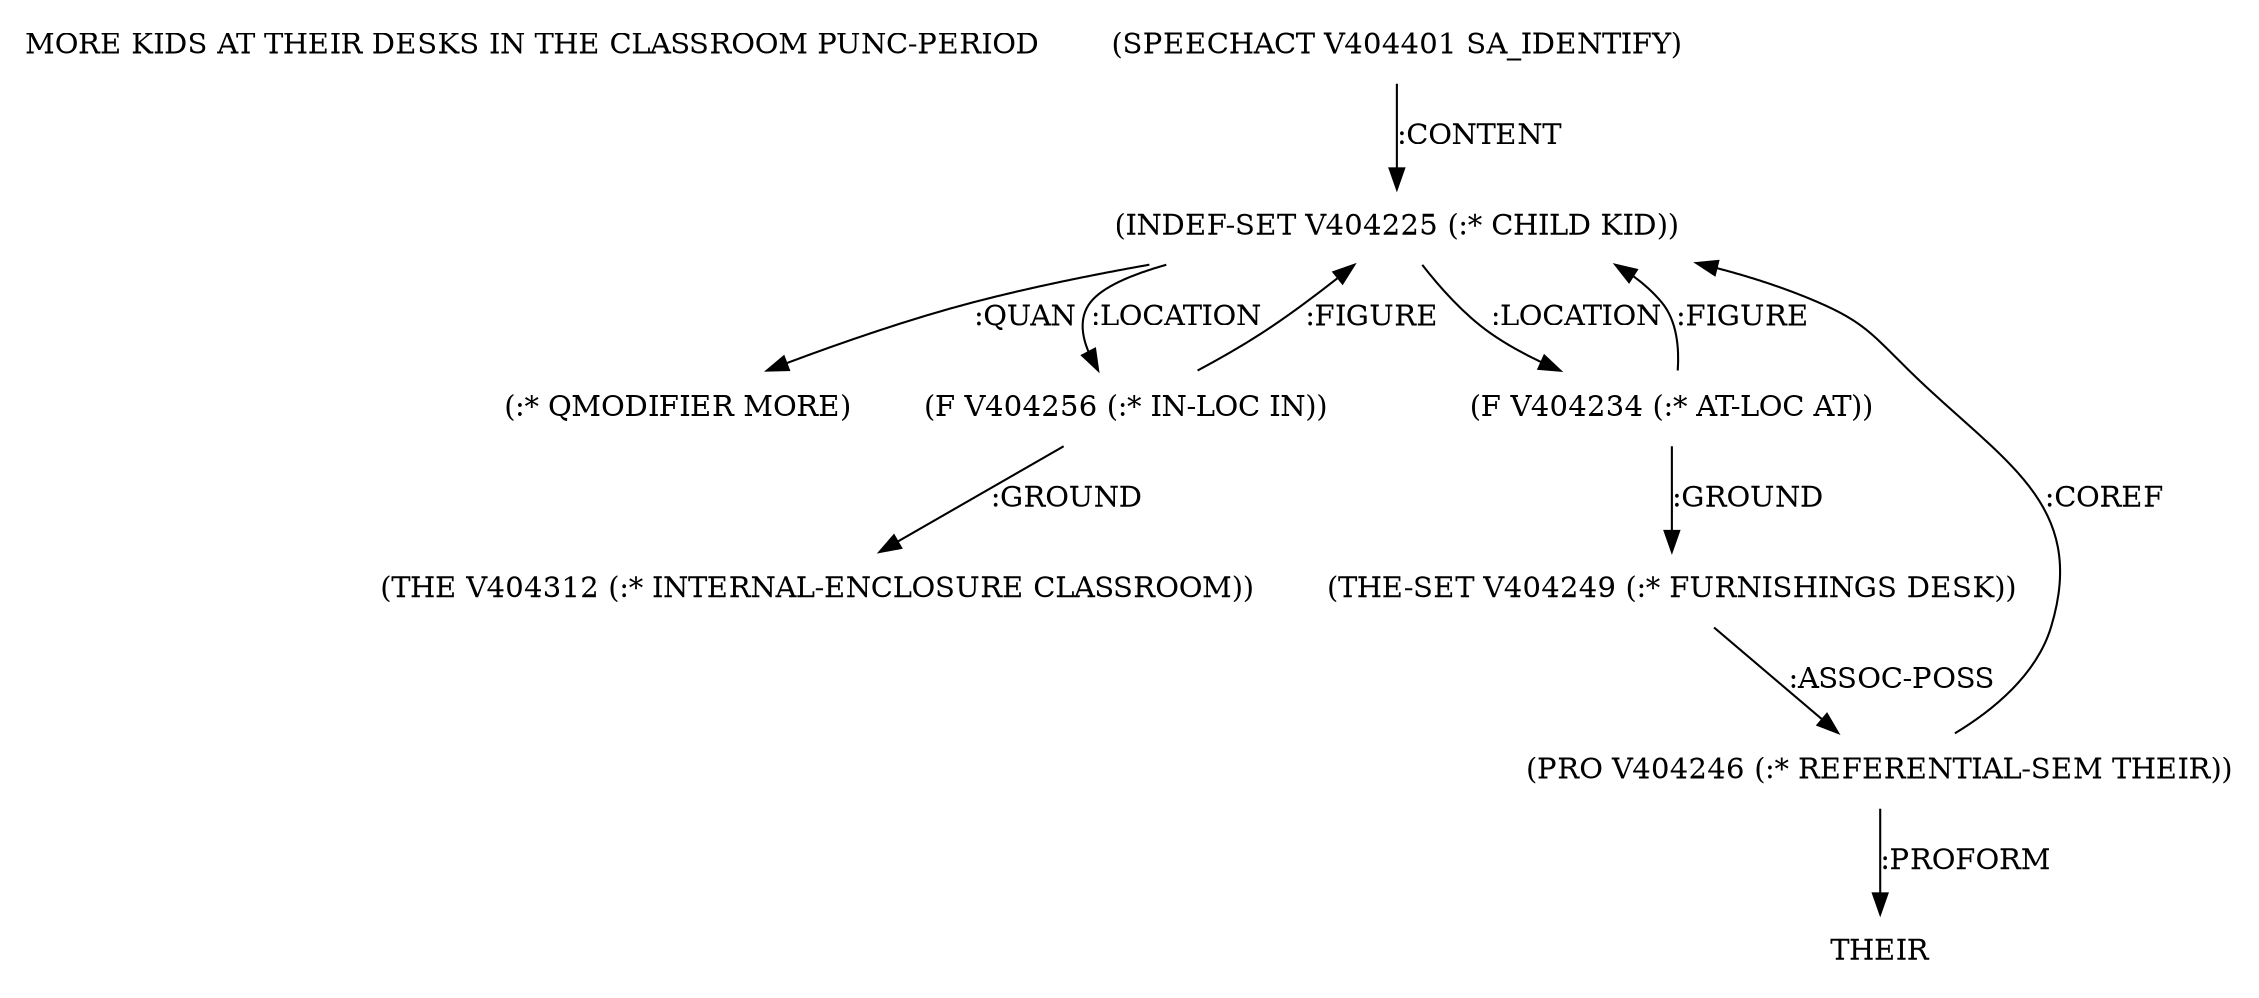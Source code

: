 digraph Terms {
  node [shape=none]
  "MORE KIDS AT THEIR DESKS IN THE CLASSROOM PUNC-PERIOD"
  "V404401" [label="(SPEECHACT V404401 SA_IDENTIFY)"]
  "V404401" -> "V404225" [label=":CONTENT"]
  "V404225" [label="(INDEF-SET V404225 (:* CHILD KID))"]
  "V404225" -> "NT404845" [label=":QUAN"]
  "NT404845" [label="(:* QMODIFIER MORE)"]
  "V404225" -> "V404256" [label=":LOCATION"]
  "V404225" -> "V404234" [label=":LOCATION"]
  "V404234" [label="(F V404234 (:* AT-LOC AT))"]
  "V404234" -> "V404249" [label=":GROUND"]
  "V404234" -> "V404225" [label=":FIGURE"]
  "V404249" [label="(THE-SET V404249 (:* FURNISHINGS DESK))"]
  "V404249" -> "V404246" [label=":ASSOC-POSS"]
  "V404246" [label="(PRO V404246 (:* REFERENTIAL-SEM THEIR))"]
  "V404246" -> "NT404846" [label=":PROFORM"]
  "NT404846" [label="THEIR"]
  "V404246" -> "V404225" [label=":COREF"]
  "V404256" [label="(F V404256 (:* IN-LOC IN))"]
  "V404256" -> "V404312" [label=":GROUND"]
  "V404256" -> "V404225" [label=":FIGURE"]
  "V404312" [label="(THE V404312 (:* INTERNAL-ENCLOSURE CLASSROOM))"]
}

